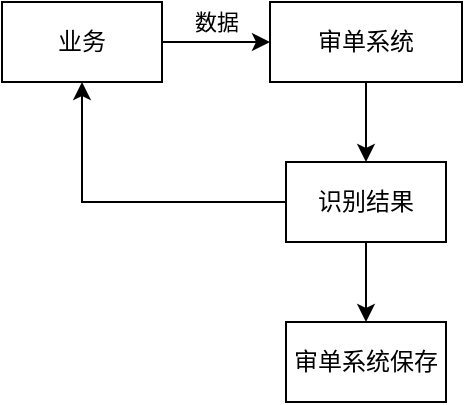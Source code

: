 <mxfile version="28.1.0">
  <diagram name="第 1 页" id="JWkNfUhZ4q-SpXtHrWHE">
    <mxGraphModel dx="1205" dy="666" grid="1" gridSize="10" guides="1" tooltips="1" connect="1" arrows="1" fold="1" page="1" pageScale="1" pageWidth="827" pageHeight="1169" math="0" shadow="0">
      <root>
        <mxCell id="0" />
        <mxCell id="1" parent="0" />
        <mxCell id="yCbs13ZdYzkv89qAjfAe-3" style="edgeStyle=orthogonalEdgeStyle;rounded=0;orthogonalLoop=1;jettySize=auto;html=1;exitX=1;exitY=0.5;exitDx=0;exitDy=0;entryX=0;entryY=0.5;entryDx=0;entryDy=0;" edge="1" parent="1" source="yCbs13ZdYzkv89qAjfAe-1" target="yCbs13ZdYzkv89qAjfAe-2">
          <mxGeometry relative="1" as="geometry" />
        </mxCell>
        <mxCell id="yCbs13ZdYzkv89qAjfAe-9" value="数据" style="edgeLabel;html=1;align=center;verticalAlign=middle;resizable=0;points=[];" vertex="1" connectable="0" parent="yCbs13ZdYzkv89qAjfAe-3">
          <mxGeometry y="3" relative="1" as="geometry">
            <mxPoint y="-7" as="offset" />
          </mxGeometry>
        </mxCell>
        <mxCell id="yCbs13ZdYzkv89qAjfAe-1" value="业务" style="rounded=0;whiteSpace=wrap;html=1;" vertex="1" parent="1">
          <mxGeometry x="200" y="150" width="80" height="40" as="geometry" />
        </mxCell>
        <mxCell id="yCbs13ZdYzkv89qAjfAe-10" style="edgeStyle=orthogonalEdgeStyle;rounded=0;orthogonalLoop=1;jettySize=auto;html=1;exitX=0.5;exitY=1;exitDx=0;exitDy=0;entryX=0.5;entryY=0;entryDx=0;entryDy=0;" edge="1" parent="1" source="yCbs13ZdYzkv89qAjfAe-2" target="yCbs13ZdYzkv89qAjfAe-7">
          <mxGeometry relative="1" as="geometry" />
        </mxCell>
        <mxCell id="yCbs13ZdYzkv89qAjfAe-2" value="审单系统" style="rounded=0;whiteSpace=wrap;html=1;" vertex="1" parent="1">
          <mxGeometry x="334" y="150" width="96" height="40" as="geometry" />
        </mxCell>
        <mxCell id="yCbs13ZdYzkv89qAjfAe-12" style="edgeStyle=orthogonalEdgeStyle;rounded=0;orthogonalLoop=1;jettySize=auto;html=1;exitX=0.5;exitY=1;exitDx=0;exitDy=0;" edge="1" parent="1" source="yCbs13ZdYzkv89qAjfAe-7">
          <mxGeometry relative="1" as="geometry">
            <mxPoint x="382" y="310" as="targetPoint" />
          </mxGeometry>
        </mxCell>
        <mxCell id="yCbs13ZdYzkv89qAjfAe-14" style="edgeStyle=orthogonalEdgeStyle;rounded=0;orthogonalLoop=1;jettySize=auto;html=1;exitX=0;exitY=0.5;exitDx=0;exitDy=0;entryX=0.5;entryY=1;entryDx=0;entryDy=0;" edge="1" parent="1" source="yCbs13ZdYzkv89qAjfAe-7" target="yCbs13ZdYzkv89qAjfAe-1">
          <mxGeometry relative="1" as="geometry" />
        </mxCell>
        <mxCell id="yCbs13ZdYzkv89qAjfAe-7" value="识别结果" style="rounded=0;whiteSpace=wrap;html=1;" vertex="1" parent="1">
          <mxGeometry x="342" y="230" width="80" height="40" as="geometry" />
        </mxCell>
        <mxCell id="yCbs13ZdYzkv89qAjfAe-13" value="审单系统保存" style="rounded=0;whiteSpace=wrap;html=1;" vertex="1" parent="1">
          <mxGeometry x="342" y="310" width="80" height="40" as="geometry" />
        </mxCell>
      </root>
    </mxGraphModel>
  </diagram>
</mxfile>
